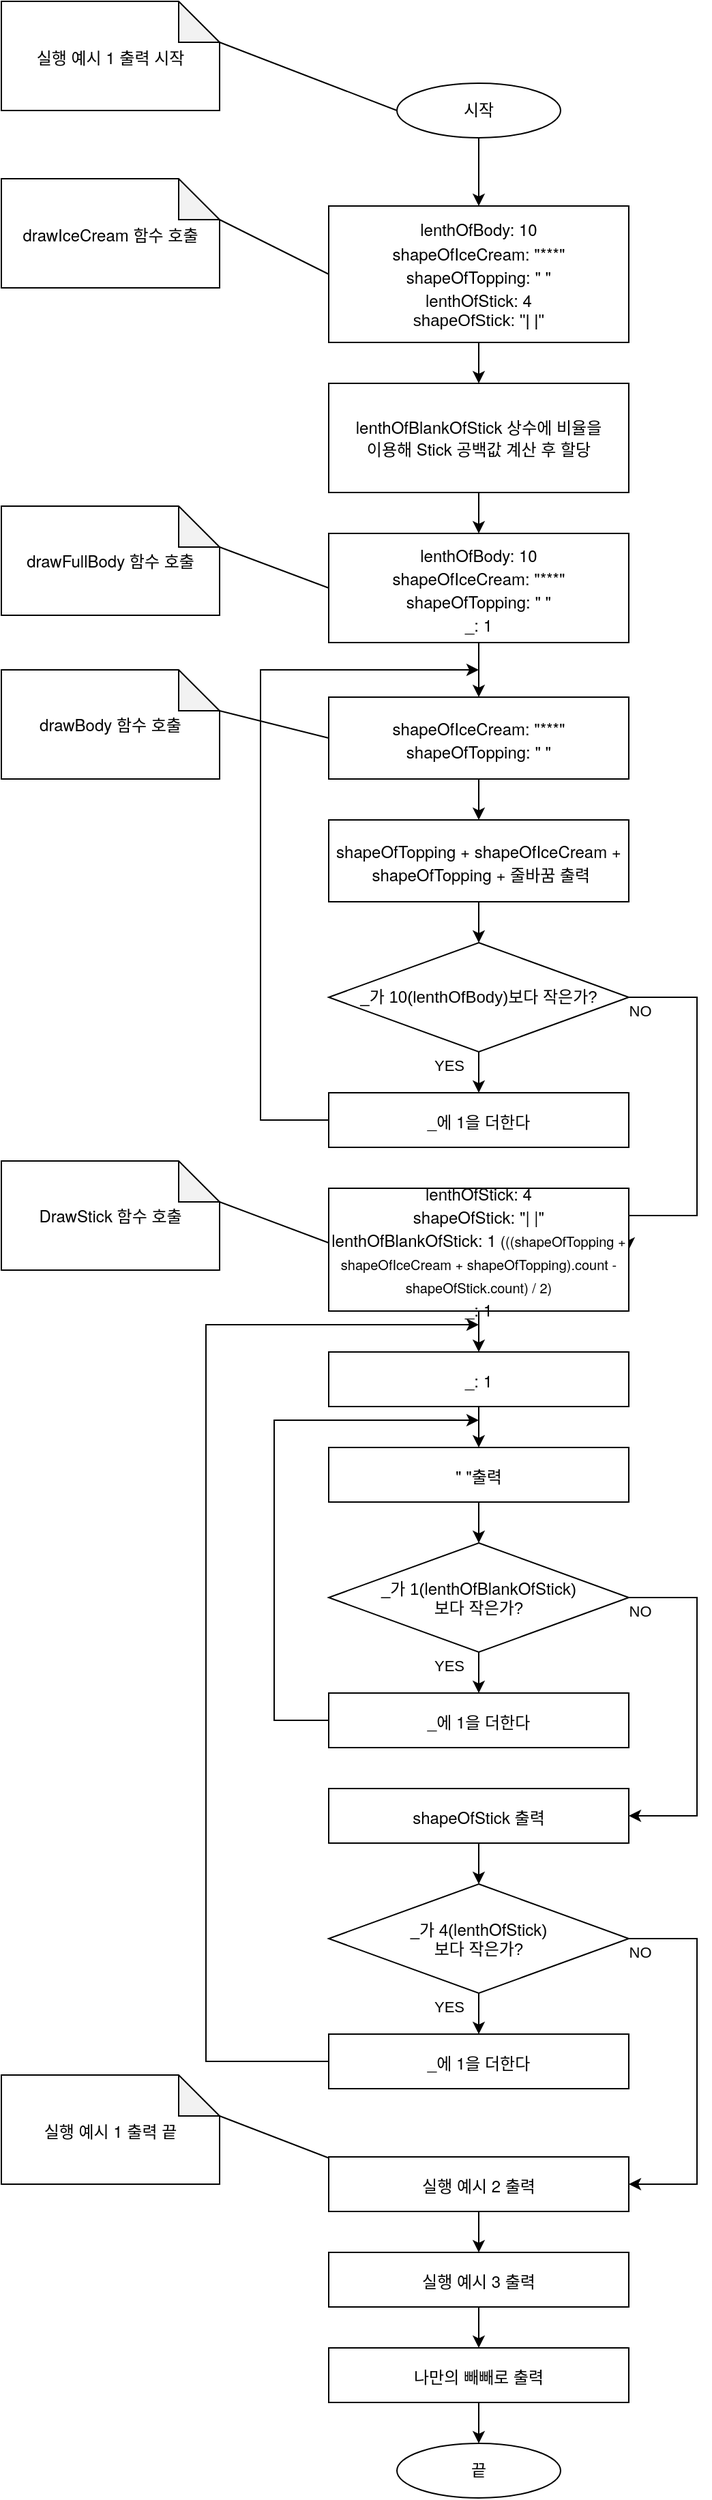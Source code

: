 <mxfile version="20.5.1" type="device"><diagram id="C5RBs43oDa-KdzZeNtuy" name="Page-1"><mxGraphModel dx="888" dy="2329" grid="1" gridSize="10" guides="1" tooltips="1" connect="1" arrows="1" fold="1" page="1" pageScale="1" pageWidth="827" pageHeight="1169" math="0" shadow="0"><root><mxCell id="WIyWlLk6GJQsqaUBKTNV-0"/><mxCell id="WIyWlLk6GJQsqaUBKTNV-1" parent="WIyWlLk6GJQsqaUBKTNV-0"/><mxCell id="U6XMsOfWIIEOE81skAIs-5" style="edgeStyle=orthogonalEdgeStyle;rounded=0;orthogonalLoop=1;jettySize=auto;html=1;exitX=0.5;exitY=1;exitDx=0;exitDy=0;entryX=0.5;entryY=0;entryDx=0;entryDy=0;fontSize=12;" edge="1" parent="WIyWlLk6GJQsqaUBKTNV-1" source="U6XMsOfWIIEOE81skAIs-3" target="U6XMsOfWIIEOE81skAIs-4"><mxGeometry relative="1" as="geometry"><Array as="points"><mxPoint x="400" y="140"/><mxPoint x="400" y="140"/></Array></mxGeometry></mxCell><mxCell id="U6XMsOfWIIEOE81skAIs-3" value="&lt;div&gt;&lt;span style=&quot;font-family: &amp;quot;Helvetica Neue&amp;quot;;&quot;&gt;lenthOfBody: 10&lt;/span&gt;&lt;br&gt;&lt;/div&gt;&lt;p style=&quot;margin: 0px; font-stretch: normal; line-height: normal; font-family: &amp;quot;Helvetica Neue&amp;quot;;&quot;&gt;shapeOfIceCream: &quot;***&quot;&lt;/p&gt;&lt;p style=&quot;margin: 0px; font-stretch: normal; line-height: normal; font-family: &amp;quot;Helvetica Neue&amp;quot;;&quot;&gt;shapeOfTopping: &quot; &quot;&lt;/p&gt;&lt;p style=&quot;margin: 0px; font-stretch: normal; line-height: normal; font-family: &amp;quot;Helvetica Neue&amp;quot;;&quot;&gt;lenthOfStick: 4&lt;/p&gt;&lt;p style=&quot;margin: 0px; font-stretch: normal; line-height: normal; font-family: &amp;quot;Helvetica Neue&amp;quot;;&quot;&gt;&lt;/p&gt;&lt;div&gt;shapeOfStick: &quot;| |&quot;&lt;/div&gt;" style="rounded=0;whiteSpace=wrap;html=1;" vertex="1" parent="WIyWlLk6GJQsqaUBKTNV-1"><mxGeometry x="290" y="30" width="220" height="100" as="geometry"/></mxCell><mxCell id="U6XMsOfWIIEOE81skAIs-12" style="edgeStyle=orthogonalEdgeStyle;rounded=0;orthogonalLoop=1;jettySize=auto;html=1;exitX=0.5;exitY=1;exitDx=0;exitDy=0;entryX=0.5;entryY=0;entryDx=0;entryDy=0;fontSize=12;" edge="1" parent="WIyWlLk6GJQsqaUBKTNV-1" source="U6XMsOfWIIEOE81skAIs-4" target="U6XMsOfWIIEOE81skAIs-7"><mxGeometry relative="1" as="geometry"/></mxCell><mxCell id="U6XMsOfWIIEOE81skAIs-4" value="&lt;span style=&quot;font-family: &amp;quot;Helvetica Neue&amp;quot;;&quot;&gt;lenthOfBlankOfStick 상수에 비율을 &lt;br&gt;이용해 Stick 공백값 계산 후 할당&lt;/span&gt;" style="rounded=0;whiteSpace=wrap;html=1;" vertex="1" parent="WIyWlLk6GJQsqaUBKTNV-1"><mxGeometry x="290" y="160" width="220" height="80" as="geometry"/></mxCell><mxCell id="U6XMsOfWIIEOE81skAIs-28" style="edgeStyle=orthogonalEdgeStyle;rounded=0;orthogonalLoop=1;jettySize=auto;html=1;exitX=0.5;exitY=1;exitDx=0;exitDy=0;entryX=0.5;entryY=0;entryDx=0;entryDy=0;fontSize=12;" edge="1" parent="WIyWlLk6GJQsqaUBKTNV-1" source="U6XMsOfWIIEOE81skAIs-6" target="U6XMsOfWIIEOE81skAIs-27"><mxGeometry relative="1" as="geometry"/></mxCell><mxCell id="U6XMsOfWIIEOE81skAIs-6" value="&lt;p style=&quot;margin: 0px; font-stretch: normal; line-height: normal; font-family: &amp;quot;Helvetica Neue&amp;quot;;&quot;&gt;shapeOfIceCream: &quot;***&quot;&lt;/p&gt;&lt;p style=&quot;margin: 0px; font-stretch: normal; line-height: normal; font-family: &amp;quot;Helvetica Neue&amp;quot;;&quot;&gt;shapeOfTopping: &quot; &quot;&lt;/p&gt;" style="rounded=0;whiteSpace=wrap;html=1;" vertex="1" parent="WIyWlLk6GJQsqaUBKTNV-1"><mxGeometry x="290" y="390" width="220" height="60" as="geometry"/></mxCell><mxCell id="U6XMsOfWIIEOE81skAIs-24" style="edgeStyle=orthogonalEdgeStyle;rounded=0;orthogonalLoop=1;jettySize=auto;html=1;exitX=0.5;exitY=1;exitDx=0;exitDy=0;entryX=0.5;entryY=0;entryDx=0;entryDy=0;fontSize=12;" edge="1" parent="WIyWlLk6GJQsqaUBKTNV-1" source="U6XMsOfWIIEOE81skAIs-7" target="U6XMsOfWIIEOE81skAIs-6"><mxGeometry relative="1" as="geometry"/></mxCell><mxCell id="U6XMsOfWIIEOE81skAIs-7" value="&lt;p style=&quot;margin: 0px; font-stretch: normal; line-height: normal; font-family: &amp;quot;Helvetica Neue&amp;quot;;&quot;&gt;lenthOfBody: 10&lt;/p&gt;&lt;p style=&quot;margin: 0px; font-stretch: normal; line-height: normal; font-family: &amp;quot;Helvetica Neue&amp;quot;;&quot;&gt;&lt;font style=&quot;font-size: 12px;&quot;&gt;shapeOfIceCream: &quot;***&quot;&lt;/font&gt;&lt;/p&gt;&lt;p style=&quot;margin: 0px; font-stretch: normal; line-height: normal; font-family: &amp;quot;Helvetica Neue&amp;quot;;&quot;&gt;&lt;font style=&quot;font-size: 12px;&quot;&gt;shapeOfTopping: &quot; &quot;&lt;/font&gt;&lt;/p&gt;&lt;p style=&quot;margin: 0px; font-stretch: normal; line-height: normal; font-family: &amp;quot;Helvetica Neue&amp;quot;;&quot;&gt;_: 1&lt;/p&gt;" style="rounded=0;whiteSpace=wrap;html=1;" vertex="1" parent="WIyWlLk6GJQsqaUBKTNV-1"><mxGeometry x="290" y="270" width="220" height="80" as="geometry"/></mxCell><mxCell id="U6XMsOfWIIEOE81skAIs-13" value="&lt;p style=&quot;margin: 0px; font-stretch: normal; line-height: normal; font-family: &amp;quot;Helvetica Neue&amp;quot;;&quot;&gt;&lt;font style=&quot;font-size: 12px;&quot;&gt;drawIceCream 함수 호출&lt;/font&gt;&lt;/p&gt;" style="shape=note;whiteSpace=wrap;html=1;backgroundOutline=1;darkOpacity=0.05;fontSize=12;" vertex="1" parent="WIyWlLk6GJQsqaUBKTNV-1"><mxGeometry x="50" y="10" width="160" height="80" as="geometry"/></mxCell><mxCell id="U6XMsOfWIIEOE81skAIs-14" value="&lt;span style=&quot;font-family: &amp;quot;Helvetica Neue&amp;quot;;&quot;&gt;drawBody 함수 호출&lt;/span&gt;" style="shape=note;whiteSpace=wrap;html=1;backgroundOutline=1;darkOpacity=0.05;fontSize=12;" vertex="1" parent="WIyWlLk6GJQsqaUBKTNV-1"><mxGeometry x="50" y="370" width="160" height="80" as="geometry"/></mxCell><mxCell id="U6XMsOfWIIEOE81skAIs-19" value="" style="endArrow=none;html=1;rounded=0;fontSize=12;entryX=0;entryY=0.5;entryDx=0;entryDy=0;exitX=0;exitY=0;exitDx=160;exitDy=30;exitPerimeter=0;" edge="1" parent="WIyWlLk6GJQsqaUBKTNV-1" source="U6XMsOfWIIEOE81skAIs-14"><mxGeometry width="50" height="50" relative="1" as="geometry"><mxPoint x="250" y="410" as="sourcePoint"/><mxPoint x="290" y="420" as="targetPoint"/></mxGeometry></mxCell><mxCell id="U6XMsOfWIIEOE81skAIs-23" value="" style="endArrow=none;html=1;rounded=0;fontSize=12;exitX=0;exitY=0;exitDx=160;exitDy=30;exitPerimeter=0;entryX=0;entryY=0.5;entryDx=0;entryDy=0;" edge="1" parent="WIyWlLk6GJQsqaUBKTNV-1" source="U6XMsOfWIIEOE81skAIs-13" target="U6XMsOfWIIEOE81skAIs-3"><mxGeometry width="50" height="50" relative="1" as="geometry"><mxPoint x="390" y="460" as="sourcePoint"/><mxPoint x="440" y="410" as="targetPoint"/></mxGeometry></mxCell><mxCell id="U6XMsOfWIIEOE81skAIs-25" value="&lt;span style=&quot;font-family: &amp;quot;Helvetica Neue&amp;quot;;&quot;&gt;drawFullBody 함수 호출&lt;/span&gt;" style="shape=note;whiteSpace=wrap;html=1;backgroundOutline=1;darkOpacity=0.05;fontSize=12;" vertex="1" parent="WIyWlLk6GJQsqaUBKTNV-1"><mxGeometry x="50" y="250" width="160" height="80" as="geometry"/></mxCell><mxCell id="U6XMsOfWIIEOE81skAIs-26" value="" style="endArrow=none;html=1;rounded=0;fontSize=12;entryX=0;entryY=0.5;entryDx=0;entryDy=0;exitX=0;exitY=0;exitDx=160;exitDy=30;exitPerimeter=0;" edge="1" source="U6XMsOfWIIEOE81skAIs-25" parent="WIyWlLk6GJQsqaUBKTNV-1"><mxGeometry width="50" height="50" relative="1" as="geometry"><mxPoint x="250" y="300" as="sourcePoint"/><mxPoint x="290" y="310" as="targetPoint"/></mxGeometry></mxCell><mxCell id="U6XMsOfWIIEOE81skAIs-30" style="edgeStyle=orthogonalEdgeStyle;rounded=0;orthogonalLoop=1;jettySize=auto;html=1;exitX=0.5;exitY=1;exitDx=0;exitDy=0;entryX=0.5;entryY=0;entryDx=0;entryDy=0;fontSize=12;" edge="1" parent="WIyWlLk6GJQsqaUBKTNV-1" source="U6XMsOfWIIEOE81skAIs-27" target="U6XMsOfWIIEOE81skAIs-29"><mxGeometry relative="1" as="geometry"/></mxCell><mxCell id="U6XMsOfWIIEOE81skAIs-27" value="&lt;p style=&quot;margin: 0px; font-stretch: normal; line-height: normal; font-family: &amp;quot;Helvetica Neue&amp;quot;;&quot;&gt;shapeOfTopping + shapeOfIceCream + &amp;nbsp;shapeOfTopping + 줄바꿈 출력&lt;/p&gt;" style="rounded=0;whiteSpace=wrap;html=1;" vertex="1" parent="WIyWlLk6GJQsqaUBKTNV-1"><mxGeometry x="290" y="480" width="220" height="60" as="geometry"/></mxCell><mxCell id="U6XMsOfWIIEOE81skAIs-32" style="edgeStyle=orthogonalEdgeStyle;rounded=0;orthogonalLoop=1;jettySize=auto;html=1;exitX=0.5;exitY=1;exitDx=0;exitDy=0;entryX=0.5;entryY=0;entryDx=0;entryDy=0;fontSize=12;" edge="1" parent="WIyWlLk6GJQsqaUBKTNV-1" source="U6XMsOfWIIEOE81skAIs-29" target="U6XMsOfWIIEOE81skAIs-31"><mxGeometry relative="1" as="geometry"/></mxCell><mxCell id="U6XMsOfWIIEOE81skAIs-38" style="edgeStyle=orthogonalEdgeStyle;rounded=0;orthogonalLoop=1;jettySize=auto;html=1;exitX=1;exitY=0.5;exitDx=0;exitDy=0;entryX=1;entryY=0.5;entryDx=0;entryDy=0;fontSize=12;" edge="1" parent="WIyWlLk6GJQsqaUBKTNV-1" source="U6XMsOfWIIEOE81skAIs-29" target="U6XMsOfWIIEOE81skAIs-37"><mxGeometry relative="1" as="geometry"><Array as="points"><mxPoint x="560" y="610"/><mxPoint x="560" y="770"/></Array></mxGeometry></mxCell><mxCell id="U6XMsOfWIIEOE81skAIs-29" value="_가 10(lenthOfBody)보다 작은가?" style="rhombus;whiteSpace=wrap;html=1;fontSize=12;" vertex="1" parent="WIyWlLk6GJQsqaUBKTNV-1"><mxGeometry x="290" y="570" width="220" height="80" as="geometry"/></mxCell><mxCell id="U6XMsOfWIIEOE81skAIs-34" style="edgeStyle=orthogonalEdgeStyle;rounded=0;orthogonalLoop=1;jettySize=auto;html=1;exitX=0;exitY=0.5;exitDx=0;exitDy=0;fontSize=12;" edge="1" parent="WIyWlLk6GJQsqaUBKTNV-1" source="U6XMsOfWIIEOE81skAIs-31"><mxGeometry relative="1" as="geometry"><mxPoint x="400" y="370" as="targetPoint"/><Array as="points"><mxPoint x="240" y="700"/><mxPoint x="240" y="370"/></Array></mxGeometry></mxCell><mxCell id="U6XMsOfWIIEOE81skAIs-31" value="&lt;p style=&quot;margin: 0px; font-stretch: normal; line-height: normal; font-family: &amp;quot;Helvetica Neue&amp;quot;;&quot;&gt;_에 1을 더한다&lt;/p&gt;" style="rounded=0;whiteSpace=wrap;html=1;" vertex="1" parent="WIyWlLk6GJQsqaUBKTNV-1"><mxGeometry x="290" y="680" width="220" height="40" as="geometry"/></mxCell><mxCell id="U6XMsOfWIIEOE81skAIs-35" value="YES" style="edgeLabel;html=1;align=center;verticalAlign=middle;resizable=0;points=[];" vertex="1" connectable="0" parent="WIyWlLk6GJQsqaUBKTNV-1"><mxGeometry x="430" y="670" as="geometry"><mxPoint x="-52" y="-10" as="offset"/></mxGeometry></mxCell><mxCell id="U6XMsOfWIIEOE81skAIs-36" value="NO" style="edgeLabel;html=1;align=center;verticalAlign=middle;resizable=0;points=[];" vertex="1" connectable="0" parent="WIyWlLk6GJQsqaUBKTNV-1"><mxGeometry x="570" y="630" as="geometry"><mxPoint x="-52" y="-10" as="offset"/></mxGeometry></mxCell><mxCell id="U6XMsOfWIIEOE81skAIs-42" style="edgeStyle=orthogonalEdgeStyle;rounded=0;orthogonalLoop=1;jettySize=auto;html=1;exitX=0.5;exitY=1;exitDx=0;exitDy=0;entryX=0.5;entryY=0;entryDx=0;entryDy=0;fontSize=12;" edge="1" parent="WIyWlLk6GJQsqaUBKTNV-1" source="U6XMsOfWIIEOE81skAIs-37" target="U6XMsOfWIIEOE81skAIs-41"><mxGeometry relative="1" as="geometry"/></mxCell><mxCell id="U6XMsOfWIIEOE81skAIs-37" value="&lt;p style=&quot;margin: 0px; font-stretch: normal; line-height: normal; font-family: &amp;quot;Helvetica Neue&amp;quot;;&quot;&gt;&lt;font style=&quot;font-size: 12px;&quot;&gt;lenthOfStick: 4&lt;br&gt;&lt;/font&gt;&lt;/p&gt;&lt;p style=&quot;margin: 0px; font-stretch: normal; line-height: normal; font-family: &amp;quot;Helvetica Neue&amp;quot;;&quot;&gt;&lt;font style=&quot;font-size: 12px;&quot;&gt;shapeOfStick: &quot;| |&quot;&lt;/font&gt;&lt;/p&gt;&lt;p style=&quot;margin: 0px; font-stretch: normal; line-height: normal; font-family: &amp;quot;Helvetica Neue&amp;quot;;&quot;&gt;&lt;font style=&quot;font-size: 12px;&quot;&gt;lenthOfBlankOfStick:&lt;/font&gt;&lt;font&gt;&lt;font style=&quot;font-size: 12px;&quot;&gt;&amp;nbsp;&lt;/font&gt;&lt;font style=&quot;font-size: 12px;&quot;&gt;1&lt;/font&gt;&lt;span style=&quot;font-size: 11px;&quot;&gt; (&lt;/span&gt;&lt;/font&gt;&lt;font style=&quot;font-size: 10px;&quot;&gt;((shapeOfTopping + shapeOfIceCream + shapeOfTopping).count - shapeOfStick.count) / 2)&lt;/font&gt;&lt;/p&gt;&lt;p style=&quot;margin: 0px; font-stretch: normal; line-height: normal; font-family: &amp;quot;Helvetica Neue&amp;quot;;&quot;&gt;&lt;font style=&quot;font-size: 12px;&quot;&gt;_: 1&lt;/font&gt;&lt;/p&gt;" style="rounded=0;whiteSpace=wrap;html=1;" vertex="1" parent="WIyWlLk6GJQsqaUBKTNV-1"><mxGeometry x="290" y="750" width="220" height="90" as="geometry"/></mxCell><mxCell id="U6XMsOfWIIEOE81skAIs-39" value="&lt;p style=&quot;margin: 0px; font-stretch: normal; font-size: 13px; line-height: normal; font-family: &amp;quot;Helvetica Neue&amp;quot;;&quot;&gt;&lt;/p&gt;&lt;span style=&quot;font-family: &amp;quot;Helvetica Neue&amp;quot;;&quot;&gt;&lt;font style=&quot;font-size: 12px;&quot;&gt;DrawStick 함&lt;/font&gt;수 호출&lt;/span&gt;" style="shape=note;whiteSpace=wrap;html=1;backgroundOutline=1;darkOpacity=0.05;fontSize=12;" vertex="1" parent="WIyWlLk6GJQsqaUBKTNV-1"><mxGeometry x="50" y="730" width="160" height="80" as="geometry"/></mxCell><mxCell id="U6XMsOfWIIEOE81skAIs-40" value="" style="endArrow=none;html=1;rounded=0;fontSize=12;exitX=0;exitY=0;exitDx=160;exitDy=30;exitPerimeter=0;" edge="1" parent="WIyWlLk6GJQsqaUBKTNV-1" source="U6XMsOfWIIEOE81skAIs-39"><mxGeometry width="50" height="50" relative="1" as="geometry"><mxPoint x="250" y="780" as="sourcePoint"/><mxPoint x="290" y="790" as="targetPoint"/></mxGeometry></mxCell><mxCell id="U6XMsOfWIIEOE81skAIs-51" style="edgeStyle=orthogonalEdgeStyle;rounded=0;orthogonalLoop=1;jettySize=auto;html=1;exitX=0.5;exitY=1;exitDx=0;exitDy=0;entryX=0.5;entryY=0;entryDx=0;entryDy=0;fontSize=12;" edge="1" parent="WIyWlLk6GJQsqaUBKTNV-1" source="U6XMsOfWIIEOE81skAIs-41" target="U6XMsOfWIIEOE81skAIs-43"><mxGeometry relative="1" as="geometry"/></mxCell><mxCell id="U6XMsOfWIIEOE81skAIs-41" value="&lt;p style=&quot;margin: 0px; font-stretch: normal; line-height: normal; font-family: &amp;quot;Helvetica Neue&amp;quot;;&quot;&gt;_: 1&lt;br&gt;&lt;/p&gt;" style="rounded=0;whiteSpace=wrap;html=1;" vertex="1" parent="WIyWlLk6GJQsqaUBKTNV-1"><mxGeometry x="290" y="870" width="220" height="40" as="geometry"/></mxCell><mxCell id="U6XMsOfWIIEOE81skAIs-49" style="edgeStyle=orthogonalEdgeStyle;rounded=0;orthogonalLoop=1;jettySize=auto;html=1;exitX=0.5;exitY=1;exitDx=0;exitDy=0;fontSize=12;entryX=0.5;entryY=0;entryDx=0;entryDy=0;" edge="1" parent="WIyWlLk6GJQsqaUBKTNV-1" source="U6XMsOfWIIEOE81skAIs-43" target="U6XMsOfWIIEOE81skAIs-50"><mxGeometry relative="1" as="geometry"><mxPoint x="400" y="990" as="targetPoint"/></mxGeometry></mxCell><mxCell id="U6XMsOfWIIEOE81skAIs-43" value="&lt;p style=&quot;margin: 0px; font-stretch: normal; line-height: normal; font-family: &amp;quot;Helvetica Neue&amp;quot;;&quot;&gt;&quot; &quot;출력&lt;br&gt;&lt;/p&gt;" style="rounded=0;whiteSpace=wrap;html=1;" vertex="1" parent="WIyWlLk6GJQsqaUBKTNV-1"><mxGeometry x="290" y="940" width="220" height="40" as="geometry"/></mxCell><mxCell id="U6XMsOfWIIEOE81skAIs-60" style="edgeStyle=orthogonalEdgeStyle;rounded=0;orthogonalLoop=1;jettySize=auto;html=1;exitX=1;exitY=0.5;exitDx=0;exitDy=0;entryX=1;entryY=0.5;entryDx=0;entryDy=0;fontSize=12;" edge="1" parent="WIyWlLk6GJQsqaUBKTNV-1" source="U6XMsOfWIIEOE81skAIs-50" target="U6XMsOfWIIEOE81skAIs-57"><mxGeometry relative="1" as="geometry"><Array as="points"><mxPoint x="560" y="1050"/><mxPoint x="560" y="1210"/></Array></mxGeometry></mxCell><mxCell id="U6XMsOfWIIEOE81skAIs-50" value="_가 1(&lt;span style=&quot;font-family: &amp;quot;Helvetica Neue&amp;quot;;&quot;&gt;lenthOfBlankOfStick&lt;/span&gt;)&lt;br&gt;보다 작은가?" style="rhombus;whiteSpace=wrap;html=1;fontSize=12;" vertex="1" parent="WIyWlLk6GJQsqaUBKTNV-1"><mxGeometry x="290" y="1010" width="220" height="80" as="geometry"/></mxCell><mxCell id="U6XMsOfWIIEOE81skAIs-56" style="edgeStyle=orthogonalEdgeStyle;rounded=0;orthogonalLoop=1;jettySize=auto;html=1;exitX=0;exitY=0.5;exitDx=0;exitDy=0;fontSize=12;" edge="1" parent="WIyWlLk6GJQsqaUBKTNV-1" source="U6XMsOfWIIEOE81skAIs-52"><mxGeometry relative="1" as="geometry"><mxPoint x="400" y="920" as="targetPoint"/><Array as="points"><mxPoint x="250" y="1140"/><mxPoint x="250" y="920"/></Array></mxGeometry></mxCell><mxCell id="U6XMsOfWIIEOE81skAIs-52" value="&lt;p style=&quot;margin: 0px; font-stretch: normal; line-height: normal; font-family: &amp;quot;Helvetica Neue&amp;quot;;&quot;&gt;_에 1을 더한다&lt;/p&gt;" style="rounded=0;whiteSpace=wrap;html=1;" vertex="1" parent="WIyWlLk6GJQsqaUBKTNV-1"><mxGeometry x="290" y="1120" width="220" height="40" as="geometry"/></mxCell><mxCell id="U6XMsOfWIIEOE81skAIs-53" style="edgeStyle=orthogonalEdgeStyle;rounded=0;orthogonalLoop=1;jettySize=auto;html=1;exitX=0.5;exitY=1;exitDx=0;exitDy=0;entryX=0.5;entryY=0;entryDx=0;entryDy=0;fontSize=12;" edge="1" parent="WIyWlLk6GJQsqaUBKTNV-1"><mxGeometry relative="1" as="geometry"><mxPoint x="400" y="1090" as="sourcePoint"/><mxPoint x="400" y="1120" as="targetPoint"/></mxGeometry></mxCell><mxCell id="U6XMsOfWIIEOE81skAIs-54" value="YES" style="edgeLabel;html=1;align=center;verticalAlign=middle;resizable=0;points=[];" vertex="1" connectable="0" parent="WIyWlLk6GJQsqaUBKTNV-1"><mxGeometry x="430" y="1110" as="geometry"><mxPoint x="-52" y="-10" as="offset"/></mxGeometry></mxCell><mxCell id="U6XMsOfWIIEOE81skAIs-63" style="edgeStyle=orthogonalEdgeStyle;rounded=0;orthogonalLoop=1;jettySize=auto;html=1;exitX=0.5;exitY=1;exitDx=0;exitDy=0;entryX=0.5;entryY=0;entryDx=0;entryDy=0;fontSize=12;" edge="1" parent="WIyWlLk6GJQsqaUBKTNV-1" source="U6XMsOfWIIEOE81skAIs-57" target="U6XMsOfWIIEOE81skAIs-61"><mxGeometry relative="1" as="geometry"/></mxCell><mxCell id="U6XMsOfWIIEOE81skAIs-57" value="&lt;p style=&quot;margin: 0px; font-stretch: normal; line-height: normal; font-family: &amp;quot;Helvetica Neue&amp;quot;;&quot;&gt;shapeOfStick 출력&lt;br&gt;&lt;/p&gt;" style="rounded=0;whiteSpace=wrap;html=1;" vertex="1" parent="WIyWlLk6GJQsqaUBKTNV-1"><mxGeometry x="290" y="1190" width="220" height="40" as="geometry"/></mxCell><mxCell id="U6XMsOfWIIEOE81skAIs-59" value="NO" style="edgeLabel;html=1;align=center;verticalAlign=middle;resizable=0;points=[];" vertex="1" connectable="0" parent="WIyWlLk6GJQsqaUBKTNV-1"><mxGeometry x="570" y="1070" as="geometry"><mxPoint x="-52" y="-10" as="offset"/></mxGeometry></mxCell><mxCell id="U6XMsOfWIIEOE81skAIs-64" style="edgeStyle=orthogonalEdgeStyle;rounded=0;orthogonalLoop=1;jettySize=auto;html=1;exitX=0.5;exitY=1;exitDx=0;exitDy=0;entryX=0.5;entryY=0;entryDx=0;entryDy=0;fontSize=12;" edge="1" parent="WIyWlLk6GJQsqaUBKTNV-1" source="U6XMsOfWIIEOE81skAIs-61" target="U6XMsOfWIIEOE81skAIs-62"><mxGeometry relative="1" as="geometry"/></mxCell><mxCell id="U6XMsOfWIIEOE81skAIs-70" style="edgeStyle=orthogonalEdgeStyle;rounded=0;orthogonalLoop=1;jettySize=auto;html=1;exitX=1;exitY=0.5;exitDx=0;exitDy=0;entryX=1;entryY=0.5;entryDx=0;entryDy=0;fontSize=12;" edge="1" parent="WIyWlLk6GJQsqaUBKTNV-1" source="U6XMsOfWIIEOE81skAIs-61" target="U6XMsOfWIIEOE81skAIs-77"><mxGeometry relative="1" as="geometry"><Array as="points"><mxPoint x="560" y="1300"/><mxPoint x="560" y="1480"/></Array></mxGeometry></mxCell><mxCell id="U6XMsOfWIIEOE81skAIs-61" value="_가 4(&lt;span style=&quot;font-family: &amp;quot;Helvetica Neue&amp;quot;;&quot;&gt;lenthOfStick&lt;/span&gt;)&lt;br&gt;보다 작은가?" style="rhombus;whiteSpace=wrap;html=1;fontSize=12;" vertex="1" parent="WIyWlLk6GJQsqaUBKTNV-1"><mxGeometry x="290" y="1260" width="220" height="80" as="geometry"/></mxCell><mxCell id="U6XMsOfWIIEOE81skAIs-66" style="edgeStyle=orthogonalEdgeStyle;rounded=0;orthogonalLoop=1;jettySize=auto;html=1;exitX=0;exitY=0.5;exitDx=0;exitDy=0;fontSize=12;" edge="1" parent="WIyWlLk6GJQsqaUBKTNV-1" source="U6XMsOfWIIEOE81skAIs-62"><mxGeometry relative="1" as="geometry"><mxPoint x="400" y="850" as="targetPoint"/><Array as="points"><mxPoint x="200" y="1390"/><mxPoint x="200" y="850"/></Array></mxGeometry></mxCell><mxCell id="U6XMsOfWIIEOE81skAIs-62" value="&lt;p style=&quot;margin: 0px; font-stretch: normal; line-height: normal; font-family: &amp;quot;Helvetica Neue&amp;quot;;&quot;&gt;_에 1을 더한다&lt;/p&gt;" style="rounded=0;whiteSpace=wrap;html=1;" vertex="1" parent="WIyWlLk6GJQsqaUBKTNV-1"><mxGeometry x="290" y="1370" width="220" height="40" as="geometry"/></mxCell><mxCell id="U6XMsOfWIIEOE81skAIs-67" value="YES" style="edgeLabel;html=1;align=center;verticalAlign=middle;resizable=0;points=[];" vertex="1" connectable="0" parent="WIyWlLk6GJQsqaUBKTNV-1"><mxGeometry x="430" y="1360" as="geometry"><mxPoint x="-52" y="-10" as="offset"/></mxGeometry></mxCell><mxCell id="U6XMsOfWIIEOE81skAIs-68" value="NO" style="edgeLabel;html=1;align=center;verticalAlign=middle;resizable=0;points=[];" vertex="1" connectable="0" parent="WIyWlLk6GJQsqaUBKTNV-1"><mxGeometry x="570" y="1320" as="geometry"><mxPoint x="-52" y="-10" as="offset"/></mxGeometry></mxCell><mxCell id="U6XMsOfWIIEOE81skAIs-69" value="끝" style="ellipse;whiteSpace=wrap;html=1;" vertex="1" parent="WIyWlLk6GJQsqaUBKTNV-1"><mxGeometry x="340" y="1670" width="120" height="40" as="geometry"/></mxCell><mxCell id="U6XMsOfWIIEOE81skAIs-72" style="edgeStyle=orthogonalEdgeStyle;rounded=0;orthogonalLoop=1;jettySize=auto;html=1;exitX=0.5;exitY=1;exitDx=0;exitDy=0;entryX=0.5;entryY=0;entryDx=0;entryDy=0;fontSize=12;" edge="1" parent="WIyWlLk6GJQsqaUBKTNV-1" source="U6XMsOfWIIEOE81skAIs-71" target="U6XMsOfWIIEOE81skAIs-3"><mxGeometry relative="1" as="geometry"/></mxCell><mxCell id="U6XMsOfWIIEOE81skAIs-71" value="시작" style="ellipse;whiteSpace=wrap;html=1;" vertex="1" parent="WIyWlLk6GJQsqaUBKTNV-1"><mxGeometry x="340" y="-60" width="120" height="40" as="geometry"/></mxCell><mxCell id="U6XMsOfWIIEOE81skAIs-73" value="&lt;p style=&quot;margin: 0px; font-stretch: normal; line-height: normal; font-family: &amp;quot;Helvetica Neue&amp;quot;;&quot;&gt;&lt;font style=&quot;font-size: 12px;&quot;&gt;실행 예시 1 출력 시작&lt;/font&gt;&lt;/p&gt;" style="shape=note;whiteSpace=wrap;html=1;backgroundOutline=1;darkOpacity=0.05;fontSize=12;" vertex="1" parent="WIyWlLk6GJQsqaUBKTNV-1"><mxGeometry x="50" y="-120" width="160" height="80" as="geometry"/></mxCell><mxCell id="U6XMsOfWIIEOE81skAIs-74" value="" style="endArrow=none;html=1;rounded=0;fontSize=12;exitX=0;exitY=0;exitDx=160;exitDy=30;exitPerimeter=0;entryX=0;entryY=0.5;entryDx=0;entryDy=0;" edge="1" parent="WIyWlLk6GJQsqaUBKTNV-1" source="U6XMsOfWIIEOE81skAIs-73" target="U6XMsOfWIIEOE81skAIs-71"><mxGeometry width="50" height="50" relative="1" as="geometry"><mxPoint x="390" y="330" as="sourcePoint"/><mxPoint x="290" y="-50" as="targetPoint"/></mxGeometry></mxCell><mxCell id="U6XMsOfWIIEOE81skAIs-75" value="&lt;p style=&quot;margin: 0px; font-stretch: normal; line-height: normal; font-family: &amp;quot;Helvetica Neue&amp;quot;;&quot;&gt;&lt;font style=&quot;font-size: 12px;&quot;&gt;실행 예시 1 출력 끝&lt;/font&gt;&lt;/p&gt;" style="shape=note;whiteSpace=wrap;html=1;backgroundOutline=1;darkOpacity=0.05;fontSize=12;" vertex="1" parent="WIyWlLk6GJQsqaUBKTNV-1"><mxGeometry x="50" y="1400" width="160" height="80" as="geometry"/></mxCell><mxCell id="U6XMsOfWIIEOE81skAIs-76" value="" style="endArrow=none;html=1;rounded=0;fontSize=12;exitX=0;exitY=0;exitDx=160;exitDy=30;exitPerimeter=0;entryX=0;entryY=0.5;entryDx=0;entryDy=0;" edge="1" parent="WIyWlLk6GJQsqaUBKTNV-1" source="U6XMsOfWIIEOE81skAIs-75"><mxGeometry width="50" height="50" relative="1" as="geometry"><mxPoint x="390" y="1850" as="sourcePoint"/><mxPoint x="340" y="1480" as="targetPoint"/></mxGeometry></mxCell><mxCell id="U6XMsOfWIIEOE81skAIs-80" style="edgeStyle=orthogonalEdgeStyle;rounded=0;orthogonalLoop=1;jettySize=auto;html=1;exitX=0.5;exitY=1;exitDx=0;exitDy=0;entryX=0.5;entryY=0;entryDx=0;entryDy=0;fontSize=12;" edge="1" parent="WIyWlLk6GJQsqaUBKTNV-1" source="U6XMsOfWIIEOE81skAIs-77" target="U6XMsOfWIIEOE81skAIs-78"><mxGeometry relative="1" as="geometry"/></mxCell><mxCell id="U6XMsOfWIIEOE81skAIs-77" value="&lt;p style=&quot;margin: 0px; font-stretch: normal; line-height: normal; font-family: &amp;quot;Helvetica Neue&amp;quot;;&quot;&gt;실행 예시 2 출력&lt;/p&gt;" style="rounded=0;whiteSpace=wrap;html=1;" vertex="1" parent="WIyWlLk6GJQsqaUBKTNV-1"><mxGeometry x="290" y="1460" width="220" height="40" as="geometry"/></mxCell><mxCell id="U6XMsOfWIIEOE81skAIs-81" style="edgeStyle=orthogonalEdgeStyle;rounded=0;orthogonalLoop=1;jettySize=auto;html=1;exitX=0.5;exitY=1;exitDx=0;exitDy=0;entryX=0.5;entryY=0;entryDx=0;entryDy=0;fontSize=12;" edge="1" parent="WIyWlLk6GJQsqaUBKTNV-1" source="U6XMsOfWIIEOE81skAIs-78" target="U6XMsOfWIIEOE81skAIs-79"><mxGeometry relative="1" as="geometry"/></mxCell><mxCell id="U6XMsOfWIIEOE81skAIs-78" value="&lt;p style=&quot;margin: 0px; font-stretch: normal; line-height: normal; font-family: &amp;quot;Helvetica Neue&amp;quot;;&quot;&gt;실행 예시 3 출력&lt;/p&gt;" style="rounded=0;whiteSpace=wrap;html=1;" vertex="1" parent="WIyWlLk6GJQsqaUBKTNV-1"><mxGeometry x="290" y="1530" width="220" height="40" as="geometry"/></mxCell><mxCell id="U6XMsOfWIIEOE81skAIs-82" style="edgeStyle=orthogonalEdgeStyle;rounded=0;orthogonalLoop=1;jettySize=auto;html=1;exitX=0.5;exitY=1;exitDx=0;exitDy=0;entryX=0.5;entryY=0;entryDx=0;entryDy=0;fontSize=12;" edge="1" parent="WIyWlLk6GJQsqaUBKTNV-1" source="U6XMsOfWIIEOE81skAIs-79" target="U6XMsOfWIIEOE81skAIs-69"><mxGeometry relative="1" as="geometry"/></mxCell><mxCell id="U6XMsOfWIIEOE81skAIs-79" value="&lt;p style=&quot;margin: 0px; font-stretch: normal; line-height: normal; font-family: &amp;quot;Helvetica Neue&amp;quot;;&quot;&gt;나만의 빼빼로 출력&lt;/p&gt;" style="rounded=0;whiteSpace=wrap;html=1;" vertex="1" parent="WIyWlLk6GJQsqaUBKTNV-1"><mxGeometry x="290" y="1600" width="220" height="40" as="geometry"/></mxCell></root></mxGraphModel></diagram></mxfile>